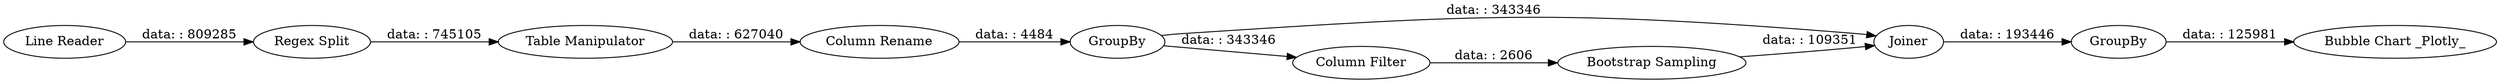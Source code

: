 digraph {
	"5035265931901312889_65" [label="Bootstrap Sampling"]
	"-1583672898792722801_55" [label="Line Reader"]
	"-1583672898792722801_56" [label="Regex Split"]
	"-2821792144205239857_66" [label=GroupBy]
	"-1583672898792722801_60" [label="Column Rename"]
	"-2821792144205239857_70" [label="Bubble Chart _Plotly_"]
	"-2821792144205239857_63" [label=GroupBy]
	"-2821792144205239857_62" [label=Joiner]
	"5035265931901312889_68" [label="Column Filter"]
	"-1583672898792722801_59" [label="Table Manipulator"]
	"5035265931901312889_68" -> "5035265931901312889_65" [label="data: : 2606"]
	"-1583672898792722801_60" -> "-2821792144205239857_63" [label="data: : 4484"]
	"-1583672898792722801_56" -> "-1583672898792722801_59" [label="data: : 745105"]
	"-1583672898792722801_55" -> "-1583672898792722801_56" [label="data: : 809285"]
	"-2821792144205239857_63" -> "-2821792144205239857_62" [label="data: : 343346"]
	"-1583672898792722801_59" -> "-1583672898792722801_60" [label="data: : 627040"]
	"-2821792144205239857_63" -> "5035265931901312889_68" [label="data: : 343346"]
	"5035265931901312889_65" -> "-2821792144205239857_62" [label="data: : 109351"]
	"-2821792144205239857_62" -> "-2821792144205239857_66" [label="data: : 193446"]
	"-2821792144205239857_66" -> "-2821792144205239857_70" [label="data: : 125981"]
	rankdir=LR
}

